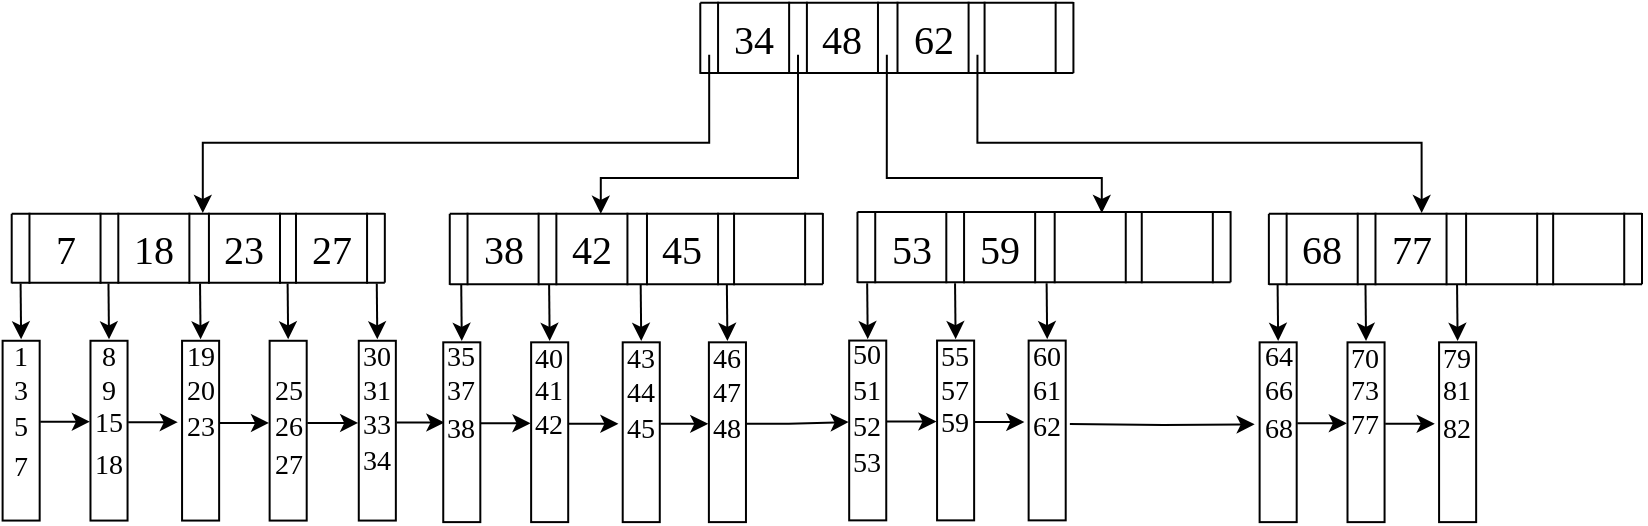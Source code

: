 <?xml version="1.0" encoding="UTF-8"?>
<mxfile version="23.0.2" type="browser">
  <diagram name="第 1 页" id="uVkd4KvrKCw7aUiNvQXj">
    <mxGraphModel dx="961" dy="671" grid="1" gridSize="10" guides="1" tooltips="1" connect="1" arrows="1" fold="1" page="1" pageScale="1" pageWidth="827" pageHeight="1169" math="0" shadow="0">
      <root>
        <mxCell id="0" />
        <mxCell id="1" parent="0" />
        <mxCell id="_YOE5mqV0CH9EQmjLfuh-1388" value="" style="group" vertex="1" connectable="0" parent="1">
          <mxGeometry x="7" y="230" width="820" height="260.058" as="geometry" />
        </mxCell>
        <mxCell id="_YOE5mqV0CH9EQmjLfuh-1389" value="&lt;font style=&quot;font-size: 20px;&quot; face=&quot;Times New Roman&quot;&gt;53&lt;/font&gt;" style="shape=partialRectangle;whiteSpace=wrap;html=1;top=0;bottom=0;fillColor=none;" vertex="1" parent="_YOE5mqV0CH9EQmjLfuh-1388">
          <mxGeometry x="436.617" y="104.943" width="35.536" height="35.174" as="geometry" />
        </mxCell>
        <mxCell id="_YOE5mqV0CH9EQmjLfuh-1390" value="&lt;font style=&quot;font-size: 20px;&quot; face=&quot;Times New Roman&quot;&gt;59&lt;/font&gt;" style="shape=partialRectangle;whiteSpace=wrap;html=1;top=0;bottom=0;fillColor=none;" vertex="1" parent="_YOE5mqV0CH9EQmjLfuh-1388">
          <mxGeometry x="481.037" y="104.943" width="35.536" height="35.174" as="geometry" />
        </mxCell>
        <mxCell id="_YOE5mqV0CH9EQmjLfuh-1391" value="" style="shape=partialRectangle;whiteSpace=wrap;html=1;top=0;bottom=0;fillColor=none;" vertex="1" parent="_YOE5mqV0CH9EQmjLfuh-1388">
          <mxGeometry x="526.346" y="104.943" width="35.536" height="35.174" as="geometry" />
        </mxCell>
        <mxCell id="_YOE5mqV0CH9EQmjLfuh-1392" value="" style="shape=partialRectangle;whiteSpace=wrap;html=1;top=0;bottom=0;fillColor=none;" vertex="1" parent="_YOE5mqV0CH9EQmjLfuh-1388">
          <mxGeometry x="569.878" y="104.943" width="35.536" height="35.174" as="geometry" />
        </mxCell>
        <mxCell id="_YOE5mqV0CH9EQmjLfuh-1393" value="" style="endArrow=none;html=1;rounded=0;exitX=0;exitY=0;exitDx=0;exitDy=0;entryX=1;entryY=0;entryDx=0;entryDy=0;" edge="1" parent="_YOE5mqV0CH9EQmjLfuh-1388">
          <mxGeometry width="50" height="50" relative="1" as="geometry">
            <mxPoint x="427.733" y="104.943" as="sourcePoint" />
            <mxPoint x="614.298" y="104.943" as="targetPoint" />
          </mxGeometry>
        </mxCell>
        <mxCell id="_YOE5mqV0CH9EQmjLfuh-1394" value="" style="endArrow=none;html=1;rounded=0;exitX=0;exitY=1;exitDx=0;exitDy=0;" edge="1" parent="_YOE5mqV0CH9EQmjLfuh-1388">
          <mxGeometry width="50" height="50" relative="1" as="geometry">
            <mxPoint x="427.733" y="140.117" as="sourcePoint" />
            <mxPoint x="614.298" y="140.117" as="targetPoint" />
          </mxGeometry>
        </mxCell>
        <mxCell id="_YOE5mqV0CH9EQmjLfuh-1395" value="" style="endArrow=none;html=1;rounded=0;" edge="1" parent="_YOE5mqV0CH9EQmjLfuh-1388">
          <mxGeometry width="50" height="50" relative="1" as="geometry">
            <mxPoint x="427.733" y="104.943" as="sourcePoint" />
            <mxPoint x="427.733" y="140.5" as="targetPoint" />
          </mxGeometry>
        </mxCell>
        <mxCell id="_YOE5mqV0CH9EQmjLfuh-1396" value="" style="endArrow=none;html=1;rounded=0;" edge="1" parent="_YOE5mqV0CH9EQmjLfuh-1388">
          <mxGeometry width="50" height="50" relative="1" as="geometry">
            <mxPoint x="614.298" y="104.556" as="sourcePoint" />
            <mxPoint x="614.298" y="140.113" as="targetPoint" />
          </mxGeometry>
        </mxCell>
        <mxCell id="_YOE5mqV0CH9EQmjLfuh-1397" value="&lt;font style=&quot;font-size: 20px;&quot; face=&quot;Times New Roman&quot;&gt;68&lt;/font&gt;" style="shape=partialRectangle;whiteSpace=wrap;html=1;top=0;bottom=0;fillColor=none;" vertex="1" parent="_YOE5mqV0CH9EQmjLfuh-1388">
          <mxGeometry x="642.319" y="105.91" width="35.536" height="35.174" as="geometry" />
        </mxCell>
        <mxCell id="_YOE5mqV0CH9EQmjLfuh-1398" value="&lt;font style=&quot;font-size: 20px;&quot; face=&quot;Times New Roman&quot;&gt;77&lt;/font&gt;" style="shape=partialRectangle;whiteSpace=wrap;html=1;top=0;bottom=0;fillColor=none;" vertex="1" parent="_YOE5mqV0CH9EQmjLfuh-1388">
          <mxGeometry x="686.739" y="105.91" width="35.536" height="35.174" as="geometry" />
        </mxCell>
        <mxCell id="_YOE5mqV0CH9EQmjLfuh-1399" value="" style="shape=partialRectangle;whiteSpace=wrap;html=1;top=0;bottom=0;fillColor=none;" vertex="1" parent="_YOE5mqV0CH9EQmjLfuh-1388">
          <mxGeometry x="732.048" y="105.91" width="35.536" height="35.174" as="geometry" />
        </mxCell>
        <mxCell id="_YOE5mqV0CH9EQmjLfuh-1400" value="" style="shape=partialRectangle;whiteSpace=wrap;html=1;top=0;bottom=0;fillColor=none;" vertex="1" parent="_YOE5mqV0CH9EQmjLfuh-1388">
          <mxGeometry x="775.58" y="105.91" width="35.536" height="35.174" as="geometry" />
        </mxCell>
        <mxCell id="_YOE5mqV0CH9EQmjLfuh-1401" value="" style="endArrow=none;html=1;rounded=0;exitX=0;exitY=0;exitDx=0;exitDy=0;entryX=1;entryY=0;entryDx=0;entryDy=0;" edge="1" parent="_YOE5mqV0CH9EQmjLfuh-1388">
          <mxGeometry width="50" height="50" relative="1" as="geometry">
            <mxPoint x="633.434" y="105.91" as="sourcePoint" />
            <mxPoint x="820.0" y="105.91" as="targetPoint" />
          </mxGeometry>
        </mxCell>
        <mxCell id="_YOE5mqV0CH9EQmjLfuh-1402" value="" style="endArrow=none;html=1;rounded=0;exitX=0;exitY=1;exitDx=0;exitDy=0;" edge="1" parent="_YOE5mqV0CH9EQmjLfuh-1388">
          <mxGeometry width="50" height="50" relative="1" as="geometry">
            <mxPoint x="633.434" y="141.084" as="sourcePoint" />
            <mxPoint x="820.0" y="141.084" as="targetPoint" />
          </mxGeometry>
        </mxCell>
        <mxCell id="_YOE5mqV0CH9EQmjLfuh-1403" value="" style="endArrow=none;html=1;rounded=0;" edge="1" parent="_YOE5mqV0CH9EQmjLfuh-1388">
          <mxGeometry width="50" height="50" relative="1" as="geometry">
            <mxPoint x="633.434" y="105.91" as="sourcePoint" />
            <mxPoint x="633.434" y="141.467" as="targetPoint" />
          </mxGeometry>
        </mxCell>
        <mxCell id="_YOE5mqV0CH9EQmjLfuh-1404" value="" style="endArrow=none;html=1;rounded=0;" edge="1" parent="_YOE5mqV0CH9EQmjLfuh-1388">
          <mxGeometry width="50" height="50" relative="1" as="geometry">
            <mxPoint x="820.0" y="105.523" as="sourcePoint" />
            <mxPoint x="820.0" y="141.081" as="targetPoint" />
          </mxGeometry>
        </mxCell>
        <mxCell id="_YOE5mqV0CH9EQmjLfuh-1405" style="edgeStyle=orthogonalEdgeStyle;rounded=0;orthogonalLoop=1;jettySize=auto;html=1;" edge="1" parent="_YOE5mqV0CH9EQmjLfuh-1388">
          <mxGeometry relative="1" as="geometry">
            <mxPoint x="353.586" y="26.381" as="sourcePoint" />
            <mxPoint x="100.39" y="105.523" as="targetPoint" />
            <Array as="points">
              <mxPoint x="353.586" y="70.349" />
              <mxPoint x="100.39" y="70.349" />
              <mxPoint x="100.39" y="105.523" />
            </Array>
          </mxGeometry>
        </mxCell>
        <mxCell id="_YOE5mqV0CH9EQmjLfuh-1406" style="edgeStyle=orthogonalEdgeStyle;rounded=0;orthogonalLoop=1;jettySize=auto;html=1;entryX=0.5;entryY=0;entryDx=0;entryDy=0;" edge="1" parent="_YOE5mqV0CH9EQmjLfuh-1388">
          <mxGeometry relative="1" as="geometry">
            <mxPoint x="398.007" y="26.381" as="sourcePoint" />
            <mxPoint x="299.393" y="105.91" as="targetPoint" />
            <Array as="points">
              <mxPoint x="398.007" y="87.936" />
              <mxPoint x="299.393" y="87.936" />
            </Array>
          </mxGeometry>
        </mxCell>
        <mxCell id="_YOE5mqV0CH9EQmjLfuh-1407" style="edgeStyle=orthogonalEdgeStyle;rounded=0;orthogonalLoop=1;jettySize=auto;html=1;exitX=1;exitY=0.25;exitDx=0;exitDy=0;entryX=0;entryY=0.25;entryDx=0;entryDy=0;" edge="1" parent="_YOE5mqV0CH9EQmjLfuh-1388">
          <mxGeometry relative="1" as="geometry">
            <mxPoint x="197.226" y="210.274" as="sourcePoint" />
            <mxPoint x="221.213" y="211.048" as="targetPoint" />
          </mxGeometry>
        </mxCell>
        <mxCell id="_YOE5mqV0CH9EQmjLfuh-1408" value="" style="rounded=0;whiteSpace=wrap;html=1;rotation=90;container=0;" vertex="1" parent="_YOE5mqV0CH9EQmjLfuh-1388">
          <mxGeometry x="98.133" y="205.066" width="89.898" height="18.537" as="geometry" />
        </mxCell>
        <mxCell id="_YOE5mqV0CH9EQmjLfuh-1410" value="&lt;font style=&quot;font-size: 14px;&quot; face=&quot;Times New Roman&quot;&gt;25&lt;/font&gt;" style="text;html=1;strokeColor=none;fillColor=none;align=center;verticalAlign=middle;whiteSpace=wrap;rounded=0;container=0;" vertex="1" parent="_YOE5mqV0CH9EQmjLfuh-1388">
          <mxGeometry x="133.519" y="185.466" width="19.136" height="18.44" as="geometry" />
        </mxCell>
        <mxCell id="_YOE5mqV0CH9EQmjLfuh-1411" value="" style="endArrow=classic;html=1;rounded=0;entryX=0.5;entryY=0;entryDx=0;entryDy=0;" edge="1" parent="_YOE5mqV0CH9EQmjLfuh-1388">
          <mxGeometry width="50" height="50" relative="1" as="geometry">
            <mxPoint x="142.811" y="140.697" as="sourcePoint" />
            <mxPoint x="143.087" y="168.679" as="targetPoint" />
          </mxGeometry>
        </mxCell>
        <mxCell id="_YOE5mqV0CH9EQmjLfuh-1412" value="&lt;font style=&quot;font-size: 14px;&quot; face=&quot;Times New Roman&quot;&gt;27&lt;/font&gt;" style="text;html=1;strokeColor=none;fillColor=none;align=center;verticalAlign=middle;whiteSpace=wrap;rounded=0;container=0;" vertex="1" parent="_YOE5mqV0CH9EQmjLfuh-1388">
          <mxGeometry x="133.519" y="222.346" width="19.136" height="18.44" as="geometry" />
        </mxCell>
        <mxCell id="_YOE5mqV0CH9EQmjLfuh-1413" value="&lt;font style=&quot;font-size: 14px;&quot; face=&quot;Times New Roman&quot;&gt;26&lt;/font&gt;" style="text;html=1;strokeColor=none;fillColor=none;align=center;verticalAlign=middle;whiteSpace=wrap;rounded=0;container=0;" vertex="1" parent="_YOE5mqV0CH9EQmjLfuh-1388">
          <mxGeometry x="133.519" y="203.906" width="19.136" height="18.44" as="geometry" />
        </mxCell>
        <mxCell id="_YOE5mqV0CH9EQmjLfuh-1414" value="" style="endArrow=classic;html=1;rounded=0;entryX=0;entryY=0.5;entryDx=0;entryDy=0;exitX=1;exitY=0.5;exitDx=0;exitDy=0;" edge="1" parent="_YOE5mqV0CH9EQmjLfuh-1388">
          <mxGeometry width="50" height="50" relative="1" as="geometry">
            <mxPoint x="108.865" y="210.488" as="sourcePoint" />
            <mxPoint x="133.519" y="210.488" as="targetPoint" />
          </mxGeometry>
        </mxCell>
        <mxCell id="_YOE5mqV0CH9EQmjLfuh-1415" value="" style="endArrow=classic;html=1;rounded=0;entryX=0;entryY=0.5;entryDx=0;entryDy=0;exitX=1;exitY=0.5;exitDx=0;exitDy=0;" edge="1" parent="_YOE5mqV0CH9EQmjLfuh-1388">
          <mxGeometry width="50" height="50" relative="1" as="geometry">
            <mxPoint x="152.655" y="210.488" as="sourcePoint" />
            <mxPoint x="178.09" y="210.488" as="targetPoint" />
          </mxGeometry>
        </mxCell>
        <mxCell id="_YOE5mqV0CH9EQmjLfuh-1416" value="&lt;font face=&quot;Times New Roman&quot; style=&quot;font-size: 20px;&quot;&gt;7&lt;/font&gt;" style="shape=partialRectangle;whiteSpace=wrap;html=1;top=0;bottom=0;fillColor=none;container=0;" vertex="1" parent="_YOE5mqV0CH9EQmjLfuh-1388">
          <mxGeometry x="13.735" y="105.902" width="35.536" height="34.421" as="geometry" />
        </mxCell>
        <mxCell id="_YOE5mqV0CH9EQmjLfuh-1417" value="&lt;font style=&quot;font-size: 20px;&quot; face=&quot;Times New Roman&quot;&gt;18&lt;/font&gt;" style="shape=partialRectangle;whiteSpace=wrap;html=1;top=0;bottom=0;fillColor=none;container=0;" vertex="1" parent="_YOE5mqV0CH9EQmjLfuh-1388">
          <mxGeometry x="58.155" y="105.902" width="35.536" height="34.421" as="geometry" />
        </mxCell>
        <mxCell id="_YOE5mqV0CH9EQmjLfuh-1418" value="&lt;font style=&quot;font-size: 20px;&quot; face=&quot;Times New Roman&quot;&gt;23&lt;/font&gt;" style="shape=partialRectangle;whiteSpace=wrap;html=1;top=0;bottom=0;fillColor=none;container=0;" vertex="1" parent="_YOE5mqV0CH9EQmjLfuh-1388">
          <mxGeometry x="103.464" y="105.902" width="35.536" height="34.421" as="geometry" />
        </mxCell>
        <mxCell id="_YOE5mqV0CH9EQmjLfuh-1419" value="&lt;font face=&quot;Times New Roman&quot; style=&quot;font-size: 20px;&quot;&gt;27&lt;/font&gt;" style="shape=partialRectangle;whiteSpace=wrap;html=1;top=0;bottom=0;fillColor=none;container=0;" vertex="1" parent="_YOE5mqV0CH9EQmjLfuh-1388">
          <mxGeometry x="146.996" y="105.902" width="35.536" height="34.421" as="geometry" />
        </mxCell>
        <mxCell id="_YOE5mqV0CH9EQmjLfuh-1420" value="" style="endArrow=none;html=1;rounded=0;exitX=0;exitY=0;exitDx=0;exitDy=0;entryX=1;entryY=0;entryDx=0;entryDy=0;" edge="1" parent="_YOE5mqV0CH9EQmjLfuh-1388">
          <mxGeometry width="50" height="50" relative="1" as="geometry">
            <mxPoint x="4.851" y="105.902" as="sourcePoint" />
            <mxPoint x="191.416" y="105.902" as="targetPoint" />
          </mxGeometry>
        </mxCell>
        <mxCell id="_YOE5mqV0CH9EQmjLfuh-1421" value="" style="endArrow=none;html=1;rounded=0;exitX=0;exitY=1;exitDx=0;exitDy=0;" edge="1" parent="_YOE5mqV0CH9EQmjLfuh-1388">
          <mxGeometry width="50" height="50" relative="1" as="geometry">
            <mxPoint x="4.851" y="140.322" as="sourcePoint" />
            <mxPoint x="191.416" y="140.322" as="targetPoint" />
          </mxGeometry>
        </mxCell>
        <mxCell id="_YOE5mqV0CH9EQmjLfuh-1422" value="" style="endArrow=none;html=1;rounded=0;" edge="1" parent="_YOE5mqV0CH9EQmjLfuh-1388">
          <mxGeometry width="50" height="50" relative="1" as="geometry">
            <mxPoint x="4.851" y="105.902" as="sourcePoint" />
            <mxPoint x="4.851" y="140.697" as="targetPoint" />
          </mxGeometry>
        </mxCell>
        <mxCell id="_YOE5mqV0CH9EQmjLfuh-1423" value="" style="endArrow=none;html=1;rounded=0;" edge="1" parent="_YOE5mqV0CH9EQmjLfuh-1388">
          <mxGeometry width="50" height="50" relative="1" as="geometry">
            <mxPoint x="191.416" y="105.523" as="sourcePoint" />
            <mxPoint x="191.416" y="140.319" as="targetPoint" />
          </mxGeometry>
        </mxCell>
        <mxCell id="_YOE5mqV0CH9EQmjLfuh-1424" value="" style="rounded=0;whiteSpace=wrap;html=1;rotation=90;container=0;" vertex="1" parent="_YOE5mqV0CH9EQmjLfuh-1388">
          <mxGeometry x="142.705" y="205.066" width="89.898" height="18.537" as="geometry" />
        </mxCell>
        <mxCell id="_YOE5mqV0CH9EQmjLfuh-1425" value="&lt;font style=&quot;font-size: 14px;&quot; face=&quot;Times New Roman&quot;&gt;30&lt;/font&gt;" style="text;html=1;strokeColor=none;fillColor=none;align=center;verticalAlign=middle;whiteSpace=wrap;rounded=0;container=0;" vertex="1" parent="_YOE5mqV0CH9EQmjLfuh-1388">
          <mxGeometry x="178.09" y="169.663" width="19.136" height="17.666" as="geometry" />
        </mxCell>
        <mxCell id="_YOE5mqV0CH9EQmjLfuh-1426" value="&lt;font style=&quot;font-size: 14px;&quot; face=&quot;Times New Roman&quot;&gt;31&lt;/font&gt;" style="text;html=1;strokeColor=none;fillColor=none;align=center;verticalAlign=middle;whiteSpace=wrap;rounded=0;container=0;" vertex="1" parent="_YOE5mqV0CH9EQmjLfuh-1388">
          <mxGeometry x="178.09" y="185.466" width="19.136" height="18.44" as="geometry" />
        </mxCell>
        <mxCell id="_YOE5mqV0CH9EQmjLfuh-1427" value="" style="endArrow=classic;html=1;rounded=0;entryX=0.5;entryY=0;entryDx=0;entryDy=0;" edge="1" parent="_YOE5mqV0CH9EQmjLfuh-1388">
          <mxGeometry width="50" height="50" relative="1" as="geometry">
            <mxPoint x="187.383" y="140.697" as="sourcePoint" />
            <mxPoint x="187.658" y="168.679" as="targetPoint" />
          </mxGeometry>
        </mxCell>
        <mxCell id="_YOE5mqV0CH9EQmjLfuh-1431" value="" style="endArrow=classic;html=1;rounded=0;entryX=0;entryY=0.75;entryDx=0;entryDy=0;exitX=1;exitY=0.75;exitDx=0;exitDy=0;" edge="1" parent="_YOE5mqV0CH9EQmjLfuh-1388">
          <mxGeometry width="50" height="50" relative="1" as="geometry">
            <mxPoint x="19.136" y="209.848" as="sourcePoint" />
            <mxPoint x="43.941" y="209.848" as="targetPoint" />
          </mxGeometry>
        </mxCell>
        <mxCell id="_YOE5mqV0CH9EQmjLfuh-1432" value="" style="endArrow=classic;html=1;rounded=0;entryX=0;entryY=0.75;entryDx=0;entryDy=0;exitX=1;exitY=0.75;exitDx=0;exitDy=0;" edge="1" parent="_YOE5mqV0CH9EQmjLfuh-1388">
          <mxGeometry width="50" height="50" relative="1" as="geometry">
            <mxPoint x="63.077" y="210.103" as="sourcePoint" />
            <mxPoint x="87.881" y="210.103" as="targetPoint" />
          </mxGeometry>
        </mxCell>
        <mxCell id="_YOE5mqV0CH9EQmjLfuh-1433" value="" style="rounded=0;whiteSpace=wrap;html=1;rotation=90;container=0;" vertex="1" parent="_YOE5mqV0CH9EQmjLfuh-1388">
          <mxGeometry x="-35.385" y="205.066" width="89.898" height="18.537" as="geometry" />
        </mxCell>
        <mxCell id="_YOE5mqV0CH9EQmjLfuh-1434" value="&lt;font style=&quot;font-size: 14px;&quot; face=&quot;Times New Roman&quot;&gt;1&lt;/font&gt;" style="text;html=1;strokeColor=none;fillColor=none;align=center;verticalAlign=middle;whiteSpace=wrap;rounded=0;container=0;" vertex="1" parent="_YOE5mqV0CH9EQmjLfuh-1388">
          <mxGeometry y="169.663" width="19.136" height="17.666" as="geometry" />
        </mxCell>
        <mxCell id="_YOE5mqV0CH9EQmjLfuh-1435" value="&lt;font style=&quot;font-size: 14px;&quot; face=&quot;Times New Roman&quot;&gt;3&lt;/font&gt;" style="text;html=1;strokeColor=none;fillColor=none;align=center;verticalAlign=middle;whiteSpace=wrap;rounded=0;container=0;" vertex="1" parent="_YOE5mqV0CH9EQmjLfuh-1388">
          <mxGeometry y="185.466" width="19.136" height="18.44" as="geometry" />
        </mxCell>
        <mxCell id="_YOE5mqV0CH9EQmjLfuh-1436" value="" style="endArrow=classic;html=1;rounded=0;entryX=0.5;entryY=0;entryDx=0;entryDy=0;" edge="1" parent="_YOE5mqV0CH9EQmjLfuh-1388">
          <mxGeometry width="50" height="50" relative="1" as="geometry">
            <mxPoint x="9.293" y="140.697" as="sourcePoint" />
            <mxPoint x="9.568" y="168.679" as="targetPoint" />
          </mxGeometry>
        </mxCell>
        <mxCell id="_YOE5mqV0CH9EQmjLfuh-1437" value="&lt;font style=&quot;font-size: 14px;&quot; face=&quot;Times New Roman&quot;&gt;5&lt;/font&gt;" style="text;html=1;strokeColor=none;fillColor=none;align=center;verticalAlign=middle;whiteSpace=wrap;rounded=0;container=0;" vertex="1" parent="_YOE5mqV0CH9EQmjLfuh-1388">
          <mxGeometry y="203.906" width="19.136" height="18.44" as="geometry" />
        </mxCell>
        <mxCell id="_YOE5mqV0CH9EQmjLfuh-1438" value="" style="rounded=0;whiteSpace=wrap;html=1;rotation=90;container=0;" vertex="1" parent="_YOE5mqV0CH9EQmjLfuh-1388">
          <mxGeometry x="8.555" y="205.066" width="89.898" height="18.537" as="geometry" />
        </mxCell>
        <mxCell id="_YOE5mqV0CH9EQmjLfuh-1439" value="&lt;font face=&quot;Times New Roman&quot;&gt;&lt;span style=&quot;font-size: 14px;&quot;&gt;8&lt;/span&gt;&lt;/font&gt;" style="text;html=1;strokeColor=none;fillColor=none;align=center;verticalAlign=middle;whiteSpace=wrap;rounded=0;container=0;" vertex="1" parent="_YOE5mqV0CH9EQmjLfuh-1388">
          <mxGeometry x="43.941" y="169.663" width="19.136" height="17.666" as="geometry" />
        </mxCell>
        <mxCell id="_YOE5mqV0CH9EQmjLfuh-1440" value="&lt;font style=&quot;font-size: 14px;&quot; face=&quot;Times New Roman&quot;&gt;9&lt;/font&gt;" style="text;html=1;strokeColor=none;fillColor=none;align=center;verticalAlign=middle;whiteSpace=wrap;rounded=0;container=0;" vertex="1" parent="_YOE5mqV0CH9EQmjLfuh-1388">
          <mxGeometry x="43.941" y="185.466" width="19.136" height="18.44" as="geometry" />
        </mxCell>
        <mxCell id="_YOE5mqV0CH9EQmjLfuh-1441" value="" style="endArrow=classic;html=1;rounded=0;entryX=0.5;entryY=0;entryDx=0;entryDy=0;" edge="1" parent="_YOE5mqV0CH9EQmjLfuh-1388">
          <mxGeometry width="50" height="50" relative="1" as="geometry">
            <mxPoint x="53.233" y="140.697" as="sourcePoint" />
            <mxPoint x="53.509" y="168.679" as="targetPoint" />
          </mxGeometry>
        </mxCell>
        <mxCell id="_YOE5mqV0CH9EQmjLfuh-1442" value="&lt;font face=&quot;Times New Roman&quot;&gt;&lt;span style=&quot;font-size: 14px;&quot;&gt;15&lt;/span&gt;&lt;/font&gt;" style="text;html=1;strokeColor=none;fillColor=none;align=center;verticalAlign=middle;whiteSpace=wrap;rounded=0;container=0;" vertex="1" parent="_YOE5mqV0CH9EQmjLfuh-1388">
          <mxGeometry x="43.941" y="202.253" width="19.136" height="17.587" as="geometry" />
        </mxCell>
        <mxCell id="_YOE5mqV0CH9EQmjLfuh-1443" value="" style="rounded=0;whiteSpace=wrap;html=1;rotation=90;container=0;" vertex="1" parent="_YOE5mqV0CH9EQmjLfuh-1388">
          <mxGeometry x="54.344" y="205.066" width="89.898" height="18.537" as="geometry" />
        </mxCell>
        <mxCell id="_YOE5mqV0CH9EQmjLfuh-1446" value="" style="endArrow=classic;html=1;rounded=0;entryX=0.5;entryY=0;entryDx=0;entryDy=0;" edge="1" parent="_YOE5mqV0CH9EQmjLfuh-1388">
          <mxGeometry width="50" height="50" relative="1" as="geometry">
            <mxPoint x="99.022" y="140.697" as="sourcePoint" />
            <mxPoint x="99.297" y="168.679" as="targetPoint" />
          </mxGeometry>
        </mxCell>
        <mxCell id="_YOE5mqV0CH9EQmjLfuh-1448" value="&lt;font face=&quot;Times New Roman&quot;&gt;&lt;span style=&quot;font-size: 14px;&quot;&gt;18&lt;/span&gt;&lt;/font&gt;" style="text;html=1;strokeColor=none;fillColor=none;align=center;verticalAlign=middle;whiteSpace=wrap;rounded=0;container=0;" vertex="1" parent="_YOE5mqV0CH9EQmjLfuh-1388">
          <mxGeometry x="43.729" y="222.906" width="19.136" height="18.44" as="geometry" />
        </mxCell>
        <mxCell id="_YOE5mqV0CH9EQmjLfuh-1450" value="&lt;font style=&quot;font-size: 20px;&quot; face=&quot;Times New Roman&quot;&gt;38&lt;/font&gt;" style="shape=partialRectangle;whiteSpace=wrap;html=1;top=0;bottom=0;fillColor=none;" vertex="1" parent="_YOE5mqV0CH9EQmjLfuh-1388">
          <mxGeometry x="232.763" y="105.91" width="35.536" height="35.174" as="geometry" />
        </mxCell>
        <mxCell id="_YOE5mqV0CH9EQmjLfuh-1451" value="&lt;font style=&quot;font-size: 20px;&quot; face=&quot;Times New Roman&quot;&gt;42&lt;/font&gt;" style="shape=partialRectangle;whiteSpace=wrap;html=1;top=0;bottom=0;fillColor=none;" vertex="1" parent="_YOE5mqV0CH9EQmjLfuh-1388">
          <mxGeometry x="277.183" y="105.91" width="35.536" height="35.174" as="geometry" />
        </mxCell>
        <mxCell id="_YOE5mqV0CH9EQmjLfuh-1452" value="&lt;font style=&quot;font-size: 20px;&quot; face=&quot;Times New Roman&quot;&gt;45&lt;/font&gt;" style="shape=partialRectangle;whiteSpace=wrap;html=1;top=0;bottom=0;fillColor=none;" vertex="1" parent="_YOE5mqV0CH9EQmjLfuh-1388">
          <mxGeometry x="322.492" y="105.91" width="35.536" height="35.174" as="geometry" />
        </mxCell>
        <mxCell id="_YOE5mqV0CH9EQmjLfuh-1453" value="" style="shape=partialRectangle;whiteSpace=wrap;html=1;top=0;bottom=0;fillColor=none;" vertex="1" parent="_YOE5mqV0CH9EQmjLfuh-1388">
          <mxGeometry x="366.024" y="105.91" width="35.536" height="35.174" as="geometry" />
        </mxCell>
        <mxCell id="_YOE5mqV0CH9EQmjLfuh-1454" value="" style="endArrow=none;html=1;rounded=0;exitX=0;exitY=0;exitDx=0;exitDy=0;entryX=1;entryY=0;entryDx=0;entryDy=0;" edge="1" parent="_YOE5mqV0CH9EQmjLfuh-1388">
          <mxGeometry width="50" height="50" relative="1" as="geometry">
            <mxPoint x="223.879" y="105.91" as="sourcePoint" />
            <mxPoint x="410.444" y="105.91" as="targetPoint" />
          </mxGeometry>
        </mxCell>
        <mxCell id="_YOE5mqV0CH9EQmjLfuh-1455" value="" style="endArrow=none;html=1;rounded=0;exitX=0;exitY=1;exitDx=0;exitDy=0;" edge="1" parent="_YOE5mqV0CH9EQmjLfuh-1388">
          <mxGeometry width="50" height="50" relative="1" as="geometry">
            <mxPoint x="223.879" y="141.084" as="sourcePoint" />
            <mxPoint x="410.444" y="141.084" as="targetPoint" />
          </mxGeometry>
        </mxCell>
        <mxCell id="_YOE5mqV0CH9EQmjLfuh-1456" value="" style="endArrow=none;html=1;rounded=0;" edge="1" parent="_YOE5mqV0CH9EQmjLfuh-1388">
          <mxGeometry width="50" height="50" relative="1" as="geometry">
            <mxPoint x="223.879" y="105.91" as="sourcePoint" />
            <mxPoint x="223.879" y="141.467" as="targetPoint" />
          </mxGeometry>
        </mxCell>
        <mxCell id="_YOE5mqV0CH9EQmjLfuh-1457" value="" style="endArrow=none;html=1;rounded=0;" edge="1" parent="_YOE5mqV0CH9EQmjLfuh-1388">
          <mxGeometry width="50" height="50" relative="1" as="geometry">
            <mxPoint x="410.444" y="105.523" as="sourcePoint" />
            <mxPoint x="410.444" y="141.081" as="targetPoint" />
          </mxGeometry>
        </mxCell>
        <mxCell id="_YOE5mqV0CH9EQmjLfuh-1458" value="" style="endArrow=classic;html=1;rounded=0;entryX=0;entryY=0.75;entryDx=0;entryDy=0;exitX=1;exitY=0.75;exitDx=0;exitDy=0;" edge="1" parent="_YOE5mqV0CH9EQmjLfuh-1388">
          <mxGeometry width="50" height="50" relative="1" as="geometry">
            <mxPoint x="239.461" y="210.622" as="sourcePoint" />
            <mxPoint x="264.266" y="210.622" as="targetPoint" />
          </mxGeometry>
        </mxCell>
        <mxCell id="_YOE5mqV0CH9EQmjLfuh-1459" value="" style="endArrow=classic;html=1;rounded=0;entryX=0;entryY=0.75;entryDx=0;entryDy=0;exitX=1;exitY=0.75;exitDx=0;exitDy=0;" edge="1" parent="_YOE5mqV0CH9EQmjLfuh-1388">
          <mxGeometry width="50" height="50" relative="1" as="geometry">
            <mxPoint x="283.402" y="210.877" as="sourcePoint" />
            <mxPoint x="308.206" y="210.877" as="targetPoint" />
          </mxGeometry>
        </mxCell>
        <mxCell id="_YOE5mqV0CH9EQmjLfuh-1460" value="" style="rounded=0;whiteSpace=wrap;html=1;rotation=90;container=0;" vertex="1" parent="_YOE5mqV0CH9EQmjLfuh-1388">
          <mxGeometry x="184.94" y="205.84" width="89.898" height="18.537" as="geometry" />
        </mxCell>
        <mxCell id="_YOE5mqV0CH9EQmjLfuh-1461" value="&lt;font style=&quot;font-size: 14px;&quot; face=&quot;Times New Roman&quot;&gt;35&lt;/font&gt;" style="text;html=1;strokeColor=none;fillColor=none;align=center;verticalAlign=middle;whiteSpace=wrap;rounded=0;container=0;" vertex="1" parent="_YOE5mqV0CH9EQmjLfuh-1388">
          <mxGeometry x="220.325" y="170.437" width="19.136" height="15.002" as="geometry" />
        </mxCell>
        <mxCell id="_YOE5mqV0CH9EQmjLfuh-1462" value="&lt;font style=&quot;font-size: 14px;&quot; face=&quot;Times New Roman&quot;&gt;37&lt;/font&gt;" style="text;html=1;strokeColor=none;fillColor=none;align=center;verticalAlign=middle;whiteSpace=wrap;rounded=0;container=0;" vertex="1" parent="_YOE5mqV0CH9EQmjLfuh-1388">
          <mxGeometry x="220.325" y="186.239" width="19.136" height="18.44" as="geometry" />
        </mxCell>
        <mxCell id="_YOE5mqV0CH9EQmjLfuh-1463" value="" style="endArrow=classic;html=1;rounded=0;entryX=0.5;entryY=0;entryDx=0;entryDy=0;" edge="1" parent="_YOE5mqV0CH9EQmjLfuh-1388">
          <mxGeometry width="50" height="50" relative="1" as="geometry">
            <mxPoint x="229.618" y="141.471" as="sourcePoint" />
            <mxPoint x="229.893" y="169.452" as="targetPoint" />
          </mxGeometry>
        </mxCell>
        <mxCell id="_YOE5mqV0CH9EQmjLfuh-1464" value="&lt;font face=&quot;Times New Roman&quot;&gt;&lt;span style=&quot;font-size: 14px;&quot;&gt;38&lt;/span&gt;&lt;/font&gt;" style="text;html=1;strokeColor=none;fillColor=none;align=center;verticalAlign=middle;whiteSpace=wrap;rounded=0;container=0;" vertex="1" parent="_YOE5mqV0CH9EQmjLfuh-1388">
          <mxGeometry x="220.325" y="204.68" width="19.136" height="18.44" as="geometry" />
        </mxCell>
        <mxCell id="_YOE5mqV0CH9EQmjLfuh-1465" value="" style="rounded=0;whiteSpace=wrap;html=1;rotation=90;container=0;" vertex="1" parent="_YOE5mqV0CH9EQmjLfuh-1388">
          <mxGeometry x="228.88" y="205.84" width="89.898" height="18.537" as="geometry" />
        </mxCell>
        <mxCell id="_YOE5mqV0CH9EQmjLfuh-1466" value="&lt;font face=&quot;Times New Roman&quot;&gt;&lt;span style=&quot;font-size: 14px;&quot;&gt;40&lt;/span&gt;&lt;/font&gt;" style="text;html=1;strokeColor=none;fillColor=none;align=center;verticalAlign=middle;whiteSpace=wrap;rounded=0;container=0;" vertex="1" parent="_YOE5mqV0CH9EQmjLfuh-1388">
          <mxGeometry x="264.266" y="170.437" width="19.136" height="17.666" as="geometry" />
        </mxCell>
        <mxCell id="_YOE5mqV0CH9EQmjLfuh-1467" value="&lt;font style=&quot;font-size: 14px;&quot; face=&quot;Times New Roman&quot;&gt;41&lt;/font&gt;" style="text;html=1;strokeColor=none;fillColor=none;align=center;verticalAlign=middle;whiteSpace=wrap;rounded=0;container=0;" vertex="1" parent="_YOE5mqV0CH9EQmjLfuh-1388">
          <mxGeometry x="264.266" y="186.239" width="19.136" height="18.44" as="geometry" />
        </mxCell>
        <mxCell id="_YOE5mqV0CH9EQmjLfuh-1468" value="" style="endArrow=classic;html=1;rounded=0;entryX=0.5;entryY=0;entryDx=0;entryDy=0;" edge="1" parent="_YOE5mqV0CH9EQmjLfuh-1388">
          <mxGeometry width="50" height="50" relative="1" as="geometry">
            <mxPoint x="273.558" y="141.471" as="sourcePoint" />
            <mxPoint x="273.834" y="169.452" as="targetPoint" />
          </mxGeometry>
        </mxCell>
        <mxCell id="_YOE5mqV0CH9EQmjLfuh-1469" value="&lt;font face=&quot;Times New Roman&quot;&gt;&lt;span style=&quot;font-size: 14px;&quot;&gt;42&lt;/span&gt;&lt;/font&gt;" style="text;html=1;strokeColor=none;fillColor=none;align=center;verticalAlign=middle;whiteSpace=wrap;rounded=0;container=0;" vertex="1" parent="_YOE5mqV0CH9EQmjLfuh-1388">
          <mxGeometry x="264.266" y="203.026" width="19.136" height="17.587" as="geometry" />
        </mxCell>
        <mxCell id="_YOE5mqV0CH9EQmjLfuh-1470" value="" style="rounded=0;whiteSpace=wrap;html=1;rotation=90;container=0;" vertex="1" parent="_YOE5mqV0CH9EQmjLfuh-1388">
          <mxGeometry x="274.669" y="205.84" width="89.898" height="18.537" as="geometry" />
        </mxCell>
        <mxCell id="_YOE5mqV0CH9EQmjLfuh-1471" value="&lt;font style=&quot;font-size: 14px;&quot; face=&quot;Times New Roman&quot;&gt;43&lt;/font&gt;" style="text;html=1;strokeColor=none;fillColor=none;align=center;verticalAlign=middle;whiteSpace=wrap;rounded=0;container=0;" vertex="1" parent="_YOE5mqV0CH9EQmjLfuh-1388">
          <mxGeometry x="310.054" y="170.437" width="19.136" height="17.666" as="geometry" />
        </mxCell>
        <mxCell id="_YOE5mqV0CH9EQmjLfuh-1472" value="&lt;font style=&quot;font-size: 14px;&quot; face=&quot;Times New Roman&quot;&gt;44&lt;/font&gt;" style="text;html=1;strokeColor=none;fillColor=none;align=center;verticalAlign=middle;whiteSpace=wrap;rounded=0;container=0;" vertex="1" parent="_YOE5mqV0CH9EQmjLfuh-1388">
          <mxGeometry x="310.054" y="187.239" width="19.136" height="18.44" as="geometry" />
        </mxCell>
        <mxCell id="_YOE5mqV0CH9EQmjLfuh-1473" value="" style="endArrow=classic;html=1;rounded=0;entryX=0.5;entryY=0;entryDx=0;entryDy=0;" edge="1" parent="_YOE5mqV0CH9EQmjLfuh-1388">
          <mxGeometry width="50" height="50" relative="1" as="geometry">
            <mxPoint x="319.347" y="141.471" as="sourcePoint" />
            <mxPoint x="319.622" y="169.452" as="targetPoint" />
          </mxGeometry>
        </mxCell>
        <mxCell id="_YOE5mqV0CH9EQmjLfuh-1543" value="" style="edgeStyle=orthogonalEdgeStyle;rounded=0;orthogonalLoop=1;jettySize=auto;html=1;" edge="1" parent="_YOE5mqV0CH9EQmjLfuh-1388">
          <mxGeometry relative="1" as="geometry">
            <mxPoint x="329.19" y="210.933" as="sourcePoint" />
            <mxPoint x="353.144" y="210.933" as="targetPoint" />
          </mxGeometry>
        </mxCell>
        <mxCell id="_YOE5mqV0CH9EQmjLfuh-1475" value="&lt;font face=&quot;Times New Roman&quot;&gt;&lt;span style=&quot;font-size: 14px;&quot;&gt;45&lt;/span&gt;&lt;/font&gt;" style="text;html=1;strokeColor=none;fillColor=none;align=center;verticalAlign=middle;whiteSpace=wrap;rounded=0;container=0;" vertex="1" parent="_YOE5mqV0CH9EQmjLfuh-1388">
          <mxGeometry x="310.054" y="204.68" width="19.136" height="18.44" as="geometry" />
        </mxCell>
        <mxCell id="_YOE5mqV0CH9EQmjLfuh-1477" value="" style="group" vertex="1" connectable="0" parent="_YOE5mqV0CH9EQmjLfuh-1388">
          <mxGeometry x="331.376" y="140.592" width="200.78" height="119.466" as="geometry" />
        </mxCell>
        <mxCell id="_YOE5mqV0CH9EQmjLfuh-1478" value="" style="group" vertex="1" connectable="0" parent="_YOE5mqV0CH9EQmjLfuh-1477">
          <mxGeometry x="91.915" width="108.865" height="118.529" as="geometry" />
        </mxCell>
        <mxCell id="_YOE5mqV0CH9EQmjLfuh-1479" value="" style="endArrow=classic;html=1;rounded=0;entryX=0;entryY=0.75;entryDx=0;entryDy=0;exitX=1;exitY=0.75;exitDx=0;exitDy=0;" edge="1" parent="_YOE5mqV0CH9EQmjLfuh-1478">
          <mxGeometry width="50" height="50" relative="1" as="geometry">
            <mxPoint x="19.136" y="69.151" as="sourcePoint" />
            <mxPoint x="43.941" y="69.151" as="targetPoint" />
          </mxGeometry>
        </mxCell>
        <mxCell id="_YOE5mqV0CH9EQmjLfuh-1480" value="" style="endArrow=classic;html=1;rounded=0;entryX=0;entryY=0.75;entryDx=0;entryDy=0;exitX=1;exitY=0.75;exitDx=0;exitDy=0;" edge="1" parent="_YOE5mqV0CH9EQmjLfuh-1478">
          <mxGeometry width="50" height="50" relative="1" as="geometry">
            <mxPoint x="63.077" y="69.406" as="sourcePoint" />
            <mxPoint x="87.881" y="69.406" as="targetPoint" />
          </mxGeometry>
        </mxCell>
        <mxCell id="_YOE5mqV0CH9EQmjLfuh-1481" value="" style="rounded=0;whiteSpace=wrap;html=1;rotation=90;container=0;" vertex="1" parent="_YOE5mqV0CH9EQmjLfuh-1478">
          <mxGeometry x="-35.385" y="64.369" width="89.898" height="18.537" as="geometry" />
        </mxCell>
        <mxCell id="_YOE5mqV0CH9EQmjLfuh-1482" value="&lt;font style=&quot;font-size: 14px;&quot; face=&quot;Times New Roman&quot;&gt;50&lt;/font&gt;" style="text;html=1;strokeColor=none;fillColor=none;align=center;verticalAlign=middle;whiteSpace=wrap;rounded=0;container=0;" vertex="1" parent="_YOE5mqV0CH9EQmjLfuh-1478">
          <mxGeometry y="28.966" width="19.136" height="15.002" as="geometry" />
        </mxCell>
        <mxCell id="_YOE5mqV0CH9EQmjLfuh-1483" value="&lt;font style=&quot;font-size: 14px;&quot; face=&quot;Times New Roman&quot;&gt;51&lt;/font&gt;" style="text;html=1;strokeColor=none;fillColor=none;align=center;verticalAlign=middle;whiteSpace=wrap;rounded=0;container=0;" vertex="1" parent="_YOE5mqV0CH9EQmjLfuh-1478">
          <mxGeometry y="44.768" width="19.136" height="18.44" as="geometry" />
        </mxCell>
        <mxCell id="_YOE5mqV0CH9EQmjLfuh-1484" value="" style="endArrow=classic;html=1;rounded=0;entryX=0.5;entryY=0;entryDx=0;entryDy=0;" edge="1" parent="_YOE5mqV0CH9EQmjLfuh-1478">
          <mxGeometry width="50" height="50" relative="1" as="geometry">
            <mxPoint x="9.293" as="sourcePoint" />
            <mxPoint x="9.568" y="27.981" as="targetPoint" />
          </mxGeometry>
        </mxCell>
        <mxCell id="_YOE5mqV0CH9EQmjLfuh-1485" value="&lt;font face=&quot;Times New Roman&quot;&gt;&lt;span style=&quot;font-size: 14px;&quot;&gt;52&lt;/span&gt;&lt;/font&gt;" style="text;html=1;strokeColor=none;fillColor=none;align=center;verticalAlign=middle;whiteSpace=wrap;rounded=0;container=0;" vertex="1" parent="_YOE5mqV0CH9EQmjLfuh-1478">
          <mxGeometry y="63.208" width="19.136" height="18.44" as="geometry" />
        </mxCell>
        <mxCell id="_YOE5mqV0CH9EQmjLfuh-1486" value="" style="rounded=0;whiteSpace=wrap;html=1;rotation=90;container=0;" vertex="1" parent="_YOE5mqV0CH9EQmjLfuh-1478">
          <mxGeometry x="8.555" y="64.369" width="89.898" height="18.537" as="geometry" />
        </mxCell>
        <mxCell id="_YOE5mqV0CH9EQmjLfuh-1487" value="&lt;font face=&quot;Times New Roman&quot;&gt;&lt;span style=&quot;font-size: 14px;&quot;&gt;55&lt;/span&gt;&lt;/font&gt;" style="text;html=1;strokeColor=none;fillColor=none;align=center;verticalAlign=middle;whiteSpace=wrap;rounded=0;container=0;" vertex="1" parent="_YOE5mqV0CH9EQmjLfuh-1478">
          <mxGeometry x="43.941" y="28.966" width="19.136" height="17.666" as="geometry" />
        </mxCell>
        <mxCell id="_YOE5mqV0CH9EQmjLfuh-1488" value="&lt;font face=&quot;Times New Roman&quot;&gt;&lt;span style=&quot;font-size: 14px;&quot;&gt;57&lt;/span&gt;&lt;/font&gt;" style="text;html=1;strokeColor=none;fillColor=none;align=center;verticalAlign=middle;whiteSpace=wrap;rounded=0;container=0;" vertex="1" parent="_YOE5mqV0CH9EQmjLfuh-1478">
          <mxGeometry x="43.941" y="44.768" width="19.136" height="18.44" as="geometry" />
        </mxCell>
        <mxCell id="_YOE5mqV0CH9EQmjLfuh-1489" value="" style="endArrow=classic;html=1;rounded=0;entryX=0.5;entryY=0;entryDx=0;entryDy=0;" edge="1" parent="_YOE5mqV0CH9EQmjLfuh-1478">
          <mxGeometry width="50" height="50" relative="1" as="geometry">
            <mxPoint x="53.233" as="sourcePoint" />
            <mxPoint x="53.509" y="27.981" as="targetPoint" />
          </mxGeometry>
        </mxCell>
        <mxCell id="_YOE5mqV0CH9EQmjLfuh-1490" value="&lt;font face=&quot;Times New Roman&quot;&gt;&lt;span style=&quot;font-size: 14px;&quot;&gt;59&lt;/span&gt;&lt;/font&gt;" style="text;html=1;strokeColor=none;fillColor=none;align=center;verticalAlign=middle;whiteSpace=wrap;rounded=0;container=0;" vertex="1" parent="_YOE5mqV0CH9EQmjLfuh-1478">
          <mxGeometry x="43.941" y="61.555" width="19.136" height="17.587" as="geometry" />
        </mxCell>
        <mxCell id="_YOE5mqV0CH9EQmjLfuh-1491" value="" style="rounded=0;whiteSpace=wrap;html=1;rotation=90;container=0;" vertex="1" parent="_YOE5mqV0CH9EQmjLfuh-1478">
          <mxGeometry x="54.344" y="64.369" width="89.898" height="18.537" as="geometry" />
        </mxCell>
        <mxCell id="_YOE5mqV0CH9EQmjLfuh-1492" value="&lt;font style=&quot;font-size: 14px;&quot; face=&quot;Times New Roman&quot;&gt;60&lt;/font&gt;" style="text;html=1;strokeColor=none;fillColor=none;align=center;verticalAlign=middle;whiteSpace=wrap;rounded=0;container=0;" vertex="1" parent="_YOE5mqV0CH9EQmjLfuh-1478">
          <mxGeometry x="89.729" y="28.966" width="19.136" height="17.666" as="geometry" />
        </mxCell>
        <mxCell id="_YOE5mqV0CH9EQmjLfuh-1493" value="&lt;font face=&quot;Times New Roman&quot;&gt;&lt;span style=&quot;font-size: 14px;&quot;&gt;61&lt;/span&gt;&lt;/font&gt;" style="text;html=1;strokeColor=none;fillColor=none;align=center;verticalAlign=middle;whiteSpace=wrap;rounded=0;container=0;" vertex="1" parent="_YOE5mqV0CH9EQmjLfuh-1478">
          <mxGeometry x="89.729" y="44.768" width="19.136" height="18.44" as="geometry" />
        </mxCell>
        <mxCell id="_YOE5mqV0CH9EQmjLfuh-1494" value="" style="endArrow=classic;html=1;rounded=0;entryX=0.5;entryY=0;entryDx=0;entryDy=0;" edge="1" parent="_YOE5mqV0CH9EQmjLfuh-1478">
          <mxGeometry width="50" height="50" relative="1" as="geometry">
            <mxPoint x="99.022" as="sourcePoint" />
            <mxPoint x="99.297" y="27.981" as="targetPoint" />
          </mxGeometry>
        </mxCell>
        <mxCell id="_YOE5mqV0CH9EQmjLfuh-1495" value="&lt;font face=&quot;Times New Roman&quot;&gt;&lt;span style=&quot;font-size: 14px;&quot;&gt;62&lt;/span&gt;&lt;/font&gt;" style="text;html=1;strokeColor=none;fillColor=none;align=center;verticalAlign=middle;whiteSpace=wrap;rounded=0;container=0;" vertex="1" parent="_YOE5mqV0CH9EQmjLfuh-1478">
          <mxGeometry x="89.729" y="63.208" width="19.136" height="18.44" as="geometry" />
        </mxCell>
        <mxCell id="_YOE5mqV0CH9EQmjLfuh-1496" value="&lt;font face=&quot;Times New Roman&quot;&gt;&lt;span style=&quot;font-size: 14px;&quot;&gt;53&lt;/span&gt;&lt;/font&gt;" style="text;html=1;strokeColor=none;fillColor=none;align=center;verticalAlign=middle;whiteSpace=wrap;rounded=0;container=0;" vertex="1" parent="_YOE5mqV0CH9EQmjLfuh-1478">
          <mxGeometry y="81.65" width="19.14" height="18.44" as="geometry" />
        </mxCell>
        <mxCell id="_YOE5mqV0CH9EQmjLfuh-1540" value="" style="group" vertex="1" connectable="0" parent="_YOE5mqV0CH9EQmjLfuh-1477">
          <mxGeometry x="21.768" y="0.879" width="19.136" height="118.586" as="geometry" />
        </mxCell>
        <mxCell id="_YOE5mqV0CH9EQmjLfuh-1535" value="" style="rounded=0;whiteSpace=wrap;html=1;rotation=90;container=0;" vertex="1" parent="_YOE5mqV0CH9EQmjLfuh-1540">
          <mxGeometry x="-35.385" y="64.369" width="89.898" height="18.537" as="geometry" />
        </mxCell>
        <mxCell id="_YOE5mqV0CH9EQmjLfuh-1536" value="&lt;font style=&quot;font-size: 14px;&quot; face=&quot;Times New Roman&quot;&gt;46&lt;/font&gt;" style="text;html=1;strokeColor=none;fillColor=none;align=center;verticalAlign=middle;whiteSpace=wrap;rounded=0;container=0;" vertex="1" parent="_YOE5mqV0CH9EQmjLfuh-1540">
          <mxGeometry y="28.966" width="19.136" height="17.666" as="geometry" />
        </mxCell>
        <mxCell id="_YOE5mqV0CH9EQmjLfuh-1537" value="&lt;font style=&quot;font-size: 14px;&quot; face=&quot;Times New Roman&quot;&gt;47&lt;/font&gt;" style="text;html=1;strokeColor=none;fillColor=none;align=center;verticalAlign=middle;whiteSpace=wrap;rounded=0;container=0;" vertex="1" parent="_YOE5mqV0CH9EQmjLfuh-1540">
          <mxGeometry y="45.768" width="19.136" height="18.44" as="geometry" />
        </mxCell>
        <mxCell id="_YOE5mqV0CH9EQmjLfuh-1538" value="" style="endArrow=classic;html=1;rounded=0;entryX=0.5;entryY=0;entryDx=0;entryDy=0;" edge="1" parent="_YOE5mqV0CH9EQmjLfuh-1540">
          <mxGeometry width="50" height="50" relative="1" as="geometry">
            <mxPoint x="9.293" as="sourcePoint" />
            <mxPoint x="9.568" y="27.981" as="targetPoint" />
          </mxGeometry>
        </mxCell>
        <mxCell id="_YOE5mqV0CH9EQmjLfuh-1539" value="&lt;font face=&quot;Times New Roman&quot;&gt;&lt;span style=&quot;font-size: 14px;&quot;&gt;48&lt;/span&gt;&lt;/font&gt;" style="text;html=1;strokeColor=none;fillColor=none;align=center;verticalAlign=middle;whiteSpace=wrap;rounded=0;container=0;" vertex="1" parent="_YOE5mqV0CH9EQmjLfuh-1540">
          <mxGeometry y="63.208" width="19.136" height="18.44" as="geometry" />
        </mxCell>
        <mxCell id="_YOE5mqV0CH9EQmjLfuh-1544" value="" style="edgeStyle=orthogonalEdgeStyle;rounded=0;orthogonalLoop=1;jettySize=auto;html=1;entryX=0;entryY=0.5;entryDx=0;entryDy=0;" edge="1" parent="_YOE5mqV0CH9EQmjLfuh-1477">
          <mxGeometry relative="1" as="geometry">
            <mxPoint x="40.905" y="70.341" as="sourcePoint" />
            <mxPoint x="91.915" y="69.428" as="targetPoint" />
            <Array as="points">
              <mxPoint x="62" y="70" />
            </Array>
          </mxGeometry>
        </mxCell>
        <mxCell id="_YOE5mqV0CH9EQmjLfuh-1498" value="" style="group" vertex="1" connectable="0" parent="_YOE5mqV0CH9EQmjLfuh-1388">
          <mxGeometry x="536.598" y="141.471" width="200.78" height="118.529" as="geometry" />
        </mxCell>
        <mxCell id="_YOE5mqV0CH9EQmjLfuh-1499" value="" style="group" vertex="1" connectable="0" parent="_YOE5mqV0CH9EQmjLfuh-1498">
          <mxGeometry x="91.915" width="108.865" height="118.529" as="geometry" />
        </mxCell>
        <mxCell id="_YOE5mqV0CH9EQmjLfuh-1500" value="" style="endArrow=classic;html=1;rounded=0;entryX=0;entryY=0.75;entryDx=0;entryDy=0;exitX=1;exitY=0.75;exitDx=0;exitDy=0;" edge="1" parent="_YOE5mqV0CH9EQmjLfuh-1499">
          <mxGeometry width="50" height="50" relative="1" as="geometry">
            <mxPoint x="19.136" y="69.151" as="sourcePoint" />
            <mxPoint x="43.941" y="69.151" as="targetPoint" />
          </mxGeometry>
        </mxCell>
        <mxCell id="_YOE5mqV0CH9EQmjLfuh-1501" value="" style="endArrow=classic;html=1;rounded=0;entryX=0;entryY=0.75;entryDx=0;entryDy=0;exitX=1;exitY=0.75;exitDx=0;exitDy=0;" edge="1" parent="_YOE5mqV0CH9EQmjLfuh-1499">
          <mxGeometry width="50" height="50" relative="1" as="geometry">
            <mxPoint x="63.077" y="69.406" as="sourcePoint" />
            <mxPoint x="87.881" y="69.406" as="targetPoint" />
          </mxGeometry>
        </mxCell>
        <mxCell id="_YOE5mqV0CH9EQmjLfuh-1502" value="" style="rounded=0;whiteSpace=wrap;html=1;rotation=90;container=0;" vertex="1" parent="_YOE5mqV0CH9EQmjLfuh-1499">
          <mxGeometry x="-35.385" y="64.369" width="89.898" height="18.537" as="geometry" />
        </mxCell>
        <mxCell id="_YOE5mqV0CH9EQmjLfuh-1503" value="&lt;font style=&quot;font-size: 14px;&quot; face=&quot;Times New Roman&quot;&gt;64&lt;/font&gt;" style="text;html=1;strokeColor=none;fillColor=none;align=center;verticalAlign=middle;whiteSpace=wrap;rounded=0;container=0;" vertex="1" parent="_YOE5mqV0CH9EQmjLfuh-1499">
          <mxGeometry y="28.966" width="19.136" height="15.002" as="geometry" />
        </mxCell>
        <mxCell id="_YOE5mqV0CH9EQmjLfuh-1504" value="&lt;font style=&quot;font-size: 14px;&quot; face=&quot;Times New Roman&quot;&gt;66&lt;/font&gt;" style="text;html=1;strokeColor=none;fillColor=none;align=center;verticalAlign=middle;whiteSpace=wrap;rounded=0;container=0;" vertex="1" parent="_YOE5mqV0CH9EQmjLfuh-1499">
          <mxGeometry y="44.768" width="19.136" height="18.44" as="geometry" />
        </mxCell>
        <mxCell id="_YOE5mqV0CH9EQmjLfuh-1505" value="" style="endArrow=classic;html=1;rounded=0;entryX=0.5;entryY=0;entryDx=0;entryDy=0;" edge="1" parent="_YOE5mqV0CH9EQmjLfuh-1499">
          <mxGeometry width="50" height="50" relative="1" as="geometry">
            <mxPoint x="9.293" as="sourcePoint" />
            <mxPoint x="9.568" y="27.981" as="targetPoint" />
          </mxGeometry>
        </mxCell>
        <mxCell id="_YOE5mqV0CH9EQmjLfuh-1506" value="&lt;font face=&quot;Times New Roman&quot;&gt;&lt;span style=&quot;font-size: 14px;&quot;&gt;68&lt;/span&gt;&lt;/font&gt;" style="text;html=1;strokeColor=none;fillColor=none;align=center;verticalAlign=middle;whiteSpace=wrap;rounded=0;container=0;" vertex="1" parent="_YOE5mqV0CH9EQmjLfuh-1499">
          <mxGeometry y="63.208" width="19.136" height="18.44" as="geometry" />
        </mxCell>
        <mxCell id="_YOE5mqV0CH9EQmjLfuh-1507" value="" style="rounded=0;whiteSpace=wrap;html=1;rotation=90;container=0;" vertex="1" parent="_YOE5mqV0CH9EQmjLfuh-1499">
          <mxGeometry x="8.555" y="64.369" width="89.898" height="18.537" as="geometry" />
        </mxCell>
        <mxCell id="_YOE5mqV0CH9EQmjLfuh-1508" value="&lt;font face=&quot;Times New Roman&quot;&gt;&lt;span style=&quot;font-size: 14px;&quot;&gt;70&lt;/span&gt;&lt;/font&gt;" style="text;html=1;strokeColor=none;fillColor=none;align=center;verticalAlign=middle;whiteSpace=wrap;rounded=0;container=0;" vertex="1" parent="_YOE5mqV0CH9EQmjLfuh-1499">
          <mxGeometry x="43.941" y="28.966" width="19.136" height="17.666" as="geometry" />
        </mxCell>
        <mxCell id="_YOE5mqV0CH9EQmjLfuh-1509" value="&lt;font style=&quot;font-size: 14px;&quot; face=&quot;Times New Roman&quot;&gt;73&lt;/font&gt;" style="text;html=1;strokeColor=none;fillColor=none;align=center;verticalAlign=middle;whiteSpace=wrap;rounded=0;container=0;" vertex="1" parent="_YOE5mqV0CH9EQmjLfuh-1499">
          <mxGeometry x="43.941" y="44.768" width="19.136" height="18.44" as="geometry" />
        </mxCell>
        <mxCell id="_YOE5mqV0CH9EQmjLfuh-1510" value="" style="endArrow=classic;html=1;rounded=0;entryX=0.5;entryY=0;entryDx=0;entryDy=0;" edge="1" parent="_YOE5mqV0CH9EQmjLfuh-1499">
          <mxGeometry width="50" height="50" relative="1" as="geometry">
            <mxPoint x="53.233" as="sourcePoint" />
            <mxPoint x="53.509" y="27.981" as="targetPoint" />
          </mxGeometry>
        </mxCell>
        <mxCell id="_YOE5mqV0CH9EQmjLfuh-1511" value="&lt;font face=&quot;Times New Roman&quot;&gt;&lt;span style=&quot;font-size: 14px;&quot;&gt;77&lt;/span&gt;&lt;/font&gt;" style="text;html=1;strokeColor=none;fillColor=none;align=center;verticalAlign=middle;whiteSpace=wrap;rounded=0;container=0;" vertex="1" parent="_YOE5mqV0CH9EQmjLfuh-1499">
          <mxGeometry x="43.941" y="61.555" width="19.136" height="17.587" as="geometry" />
        </mxCell>
        <mxCell id="_YOE5mqV0CH9EQmjLfuh-1512" value="" style="rounded=0;whiteSpace=wrap;html=1;rotation=90;container=0;" vertex="1" parent="_YOE5mqV0CH9EQmjLfuh-1499">
          <mxGeometry x="54.344" y="64.369" width="89.898" height="18.537" as="geometry" />
        </mxCell>
        <mxCell id="_YOE5mqV0CH9EQmjLfuh-1513" value="&lt;font style=&quot;font-size: 14px;&quot; face=&quot;Times New Roman&quot;&gt;79&lt;/font&gt;" style="text;html=1;strokeColor=none;fillColor=none;align=center;verticalAlign=middle;whiteSpace=wrap;rounded=0;container=0;" vertex="1" parent="_YOE5mqV0CH9EQmjLfuh-1499">
          <mxGeometry x="89.729" y="28.966" width="19.136" height="17.666" as="geometry" />
        </mxCell>
        <mxCell id="_YOE5mqV0CH9EQmjLfuh-1514" value="&lt;font style=&quot;font-size: 14px;&quot; face=&quot;Times New Roman&quot;&gt;81&lt;/font&gt;" style="text;html=1;strokeColor=none;fillColor=none;align=center;verticalAlign=middle;whiteSpace=wrap;rounded=0;container=0;" vertex="1" parent="_YOE5mqV0CH9EQmjLfuh-1499">
          <mxGeometry x="89.729" y="44.768" width="19.136" height="18.44" as="geometry" />
        </mxCell>
        <mxCell id="_YOE5mqV0CH9EQmjLfuh-1515" value="" style="endArrow=classic;html=1;rounded=0;entryX=0.5;entryY=0;entryDx=0;entryDy=0;" edge="1" parent="_YOE5mqV0CH9EQmjLfuh-1499">
          <mxGeometry width="50" height="50" relative="1" as="geometry">
            <mxPoint x="99.022" as="sourcePoint" />
            <mxPoint x="99.297" y="27.981" as="targetPoint" />
          </mxGeometry>
        </mxCell>
        <mxCell id="_YOE5mqV0CH9EQmjLfuh-1516" value="&lt;font face=&quot;Times New Roman&quot;&gt;&lt;span style=&quot;font-size: 14px;&quot;&gt;82&lt;/span&gt;&lt;/font&gt;" style="text;html=1;strokeColor=none;fillColor=none;align=center;verticalAlign=middle;whiteSpace=wrap;rounded=0;container=0;" vertex="1" parent="_YOE5mqV0CH9EQmjLfuh-1499">
          <mxGeometry x="89.729" y="63.208" width="19.136" height="18.44" as="geometry" />
        </mxCell>
        <mxCell id="_YOE5mqV0CH9EQmjLfuh-1517" style="edgeStyle=orthogonalEdgeStyle;rounded=0;orthogonalLoop=1;jettySize=auto;html=1;" edge="1" parent="_YOE5mqV0CH9EQmjLfuh-1498">
          <mxGeometry relative="1" as="geometry">
            <mxPoint x="89.729" y="69.7" as="targetPoint" />
            <mxPoint x="-2.665" y="69.575" as="sourcePoint" />
          </mxGeometry>
        </mxCell>
        <mxCell id="_YOE5mqV0CH9EQmjLfuh-1518" style="edgeStyle=orthogonalEdgeStyle;rounded=0;orthogonalLoop=1;jettySize=auto;html=1;" edge="1" parent="_YOE5mqV0CH9EQmjLfuh-1388">
          <mxGeometry relative="1" as="geometry">
            <mxPoint x="549.036" y="105.523" as="targetPoint" />
            <mxPoint x="442.427" y="26.381" as="sourcePoint" />
            <Array as="points">
              <mxPoint x="442.427" y="87.936" />
              <mxPoint x="549.924" y="87.936" />
              <mxPoint x="549.924" y="105.523" />
            </Array>
          </mxGeometry>
        </mxCell>
        <mxCell id="_YOE5mqV0CH9EQmjLfuh-1519" style="edgeStyle=orthogonalEdgeStyle;rounded=0;orthogonalLoop=1;jettySize=auto;html=1;" edge="1" parent="_YOE5mqV0CH9EQmjLfuh-1388">
          <mxGeometry relative="1" as="geometry">
            <mxPoint x="709.837" y="105.523" as="targetPoint" />
            <mxPoint x="487.736" y="26.381" as="sourcePoint" />
            <Array as="points">
              <mxPoint x="487.736" y="70.349" />
              <mxPoint x="709.837" y="70.349" />
            </Array>
          </mxGeometry>
        </mxCell>
        <mxCell id="_YOE5mqV0CH9EQmjLfuh-1520" value="" style="group" vertex="1" connectable="0" parent="_YOE5mqV0CH9EQmjLfuh-1388">
          <mxGeometry x="349.144" width="186.566" height="35.944" as="geometry" />
        </mxCell>
        <mxCell id="_YOE5mqV0CH9EQmjLfuh-1521" value="&lt;font face=&quot;Times New Roman&quot; style=&quot;font-size: 20px;&quot;&gt;34&lt;/font&gt;" style="shape=partialRectangle;whiteSpace=wrap;html=1;top=0;bottom=0;fillColor=none;container=0;" vertex="1" parent="_YOE5mqV0CH9EQmjLfuh-1520">
          <mxGeometry x="8.884" y="0.387" width="35.536" height="35.174" as="geometry" />
        </mxCell>
        <mxCell id="_YOE5mqV0CH9EQmjLfuh-1522" value="&lt;font style=&quot;font-size: 20px;&quot; face=&quot;Times New Roman&quot;&gt;48&lt;/font&gt;" style="shape=partialRectangle;whiteSpace=wrap;html=1;top=0;bottom=0;fillColor=none;container=0;" vertex="1" parent="_YOE5mqV0CH9EQmjLfuh-1520">
          <mxGeometry x="53.304" y="0.387" width="35.536" height="35.174" as="geometry" />
        </mxCell>
        <mxCell id="_YOE5mqV0CH9EQmjLfuh-1523" value="&lt;font face=&quot;Times New Roman&quot; style=&quot;font-size: 20px;&quot;&gt;62&lt;/font&gt;" style="shape=partialRectangle;whiteSpace=wrap;html=1;top=0;bottom=0;fillColor=none;container=0;" vertex="1" parent="_YOE5mqV0CH9EQmjLfuh-1520">
          <mxGeometry x="98.613" y="0.387" width="35.536" height="35.174" as="geometry" />
        </mxCell>
        <mxCell id="_YOE5mqV0CH9EQmjLfuh-1524" value="" style="shape=partialRectangle;whiteSpace=wrap;html=1;top=0;bottom=0;fillColor=none;container=0;" vertex="1" parent="_YOE5mqV0CH9EQmjLfuh-1520">
          <mxGeometry x="142.145" y="0.387" width="35.536" height="35.174" as="geometry" />
        </mxCell>
        <mxCell id="_YOE5mqV0CH9EQmjLfuh-1525" value="" style="endArrow=none;html=1;rounded=0;exitX=0;exitY=0;exitDx=0;exitDy=0;entryX=1;entryY=0;entryDx=0;entryDy=0;" edge="1" parent="_YOE5mqV0CH9EQmjLfuh-1520">
          <mxGeometry width="50" height="50" relative="1" as="geometry">
            <mxPoint y="0.387" as="sourcePoint" />
            <mxPoint x="186.566" y="0.387" as="targetPoint" />
          </mxGeometry>
        </mxCell>
        <mxCell id="_YOE5mqV0CH9EQmjLfuh-1526" value="" style="endArrow=none;html=1;rounded=0;exitX=0;exitY=1;exitDx=0;exitDy=0;" edge="1" parent="_YOE5mqV0CH9EQmjLfuh-1520">
          <mxGeometry width="50" height="50" relative="1" as="geometry">
            <mxPoint y="35.561" as="sourcePoint" />
            <mxPoint x="186.566" y="35.561" as="targetPoint" />
          </mxGeometry>
        </mxCell>
        <mxCell id="_YOE5mqV0CH9EQmjLfuh-1527" value="" style="endArrow=none;html=1;rounded=0;" edge="1" parent="_YOE5mqV0CH9EQmjLfuh-1520">
          <mxGeometry width="50" height="50" relative="1" as="geometry">
            <mxPoint y="0.387" as="sourcePoint" />
            <mxPoint y="35.944" as="targetPoint" />
          </mxGeometry>
        </mxCell>
        <mxCell id="_YOE5mqV0CH9EQmjLfuh-1528" value="" style="endArrow=none;html=1;rounded=0;" edge="1" parent="_YOE5mqV0CH9EQmjLfuh-1520">
          <mxGeometry width="50" height="50" relative="1" as="geometry">
            <mxPoint x="186.566" as="sourcePoint" />
            <mxPoint x="186.566" y="35.558" as="targetPoint" />
          </mxGeometry>
        </mxCell>
        <mxCell id="_YOE5mqV0CH9EQmjLfuh-1529" value="&lt;font face=&quot;Times New Roman&quot;&gt;&lt;span style=&quot;font-size: 14px;&quot;&gt;7&lt;/span&gt;&lt;/font&gt;" style="text;html=1;strokeColor=none;fillColor=none;align=center;verticalAlign=middle;whiteSpace=wrap;rounded=0;container=0;" vertex="1" parent="_YOE5mqV0CH9EQmjLfuh-1388">
          <mxGeometry x="-0.009" y="224.373" width="19.136" height="17.587" as="geometry" />
        </mxCell>
        <mxCell id="_YOE5mqV0CH9EQmjLfuh-1531" value="" style="group" vertex="1" connectable="0" parent="_YOE5mqV0CH9EQmjLfuh-1388">
          <mxGeometry x="89.729" y="168.346" width="19.136" height="53.544" as="geometry" />
        </mxCell>
        <mxCell id="_YOE5mqV0CH9EQmjLfuh-1447" value="&lt;font style=&quot;font-size: 14px;&quot; face=&quot;Times New Roman&quot;&gt;19&lt;/font&gt;" style="text;html=1;strokeColor=none;fillColor=none;align=center;verticalAlign=middle;whiteSpace=wrap;rounded=0;container=0;" vertex="1" parent="_YOE5mqV0CH9EQmjLfuh-1531">
          <mxGeometry width="19.136" height="18.44" as="geometry" />
        </mxCell>
        <mxCell id="_YOE5mqV0CH9EQmjLfuh-1449" value="&lt;font style=&quot;font-size: 14px;&quot; face=&quot;Times New Roman&quot;&gt;20&lt;/font&gt;" style="text;html=1;strokeColor=none;fillColor=none;align=center;verticalAlign=middle;whiteSpace=wrap;rounded=0;container=0;" vertex="1" parent="_YOE5mqV0CH9EQmjLfuh-1531">
          <mxGeometry y="17.44" width="19.136" height="18.44" as="geometry" />
        </mxCell>
        <mxCell id="_YOE5mqV0CH9EQmjLfuh-1409" value="&lt;font style=&quot;font-size: 14px;&quot; face=&quot;Times New Roman&quot;&gt;23&lt;/font&gt;" style="text;html=1;strokeColor=none;fillColor=none;align=center;verticalAlign=middle;whiteSpace=wrap;rounded=0;container=0;" vertex="1" parent="_YOE5mqV0CH9EQmjLfuh-1531">
          <mxGeometry x="-0.0" y="35.878" width="19.136" height="17.666" as="geometry" />
        </mxCell>
        <mxCell id="_YOE5mqV0CH9EQmjLfuh-1533" value="" style="group" vertex="1" connectable="0" parent="_YOE5mqV0CH9EQmjLfuh-1388">
          <mxGeometry x="178.09" y="202.346" width="19.136" height="36.88" as="geometry" />
        </mxCell>
        <mxCell id="_YOE5mqV0CH9EQmjLfuh-1428" value="&lt;font style=&quot;font-size: 14px;&quot; face=&quot;Times New Roman&quot;&gt;33&lt;/font&gt;" style="text;html=1;strokeColor=none;fillColor=none;align=center;verticalAlign=middle;whiteSpace=wrap;rounded=0;container=0;" vertex="1" parent="_YOE5mqV0CH9EQmjLfuh-1533">
          <mxGeometry width="19.136" height="18.44" as="geometry" />
        </mxCell>
        <mxCell id="_YOE5mqV0CH9EQmjLfuh-1430" value="&lt;font style=&quot;font-size: 14px;&quot; face=&quot;Times New Roman&quot;&gt;34&lt;/font&gt;" style="text;html=1;strokeColor=none;fillColor=none;align=center;verticalAlign=middle;whiteSpace=wrap;rounded=0;container=0;" vertex="1" parent="_YOE5mqV0CH9EQmjLfuh-1533">
          <mxGeometry y="18.44" width="19.136" height="18.44" as="geometry" />
        </mxCell>
      </root>
    </mxGraphModel>
  </diagram>
</mxfile>
